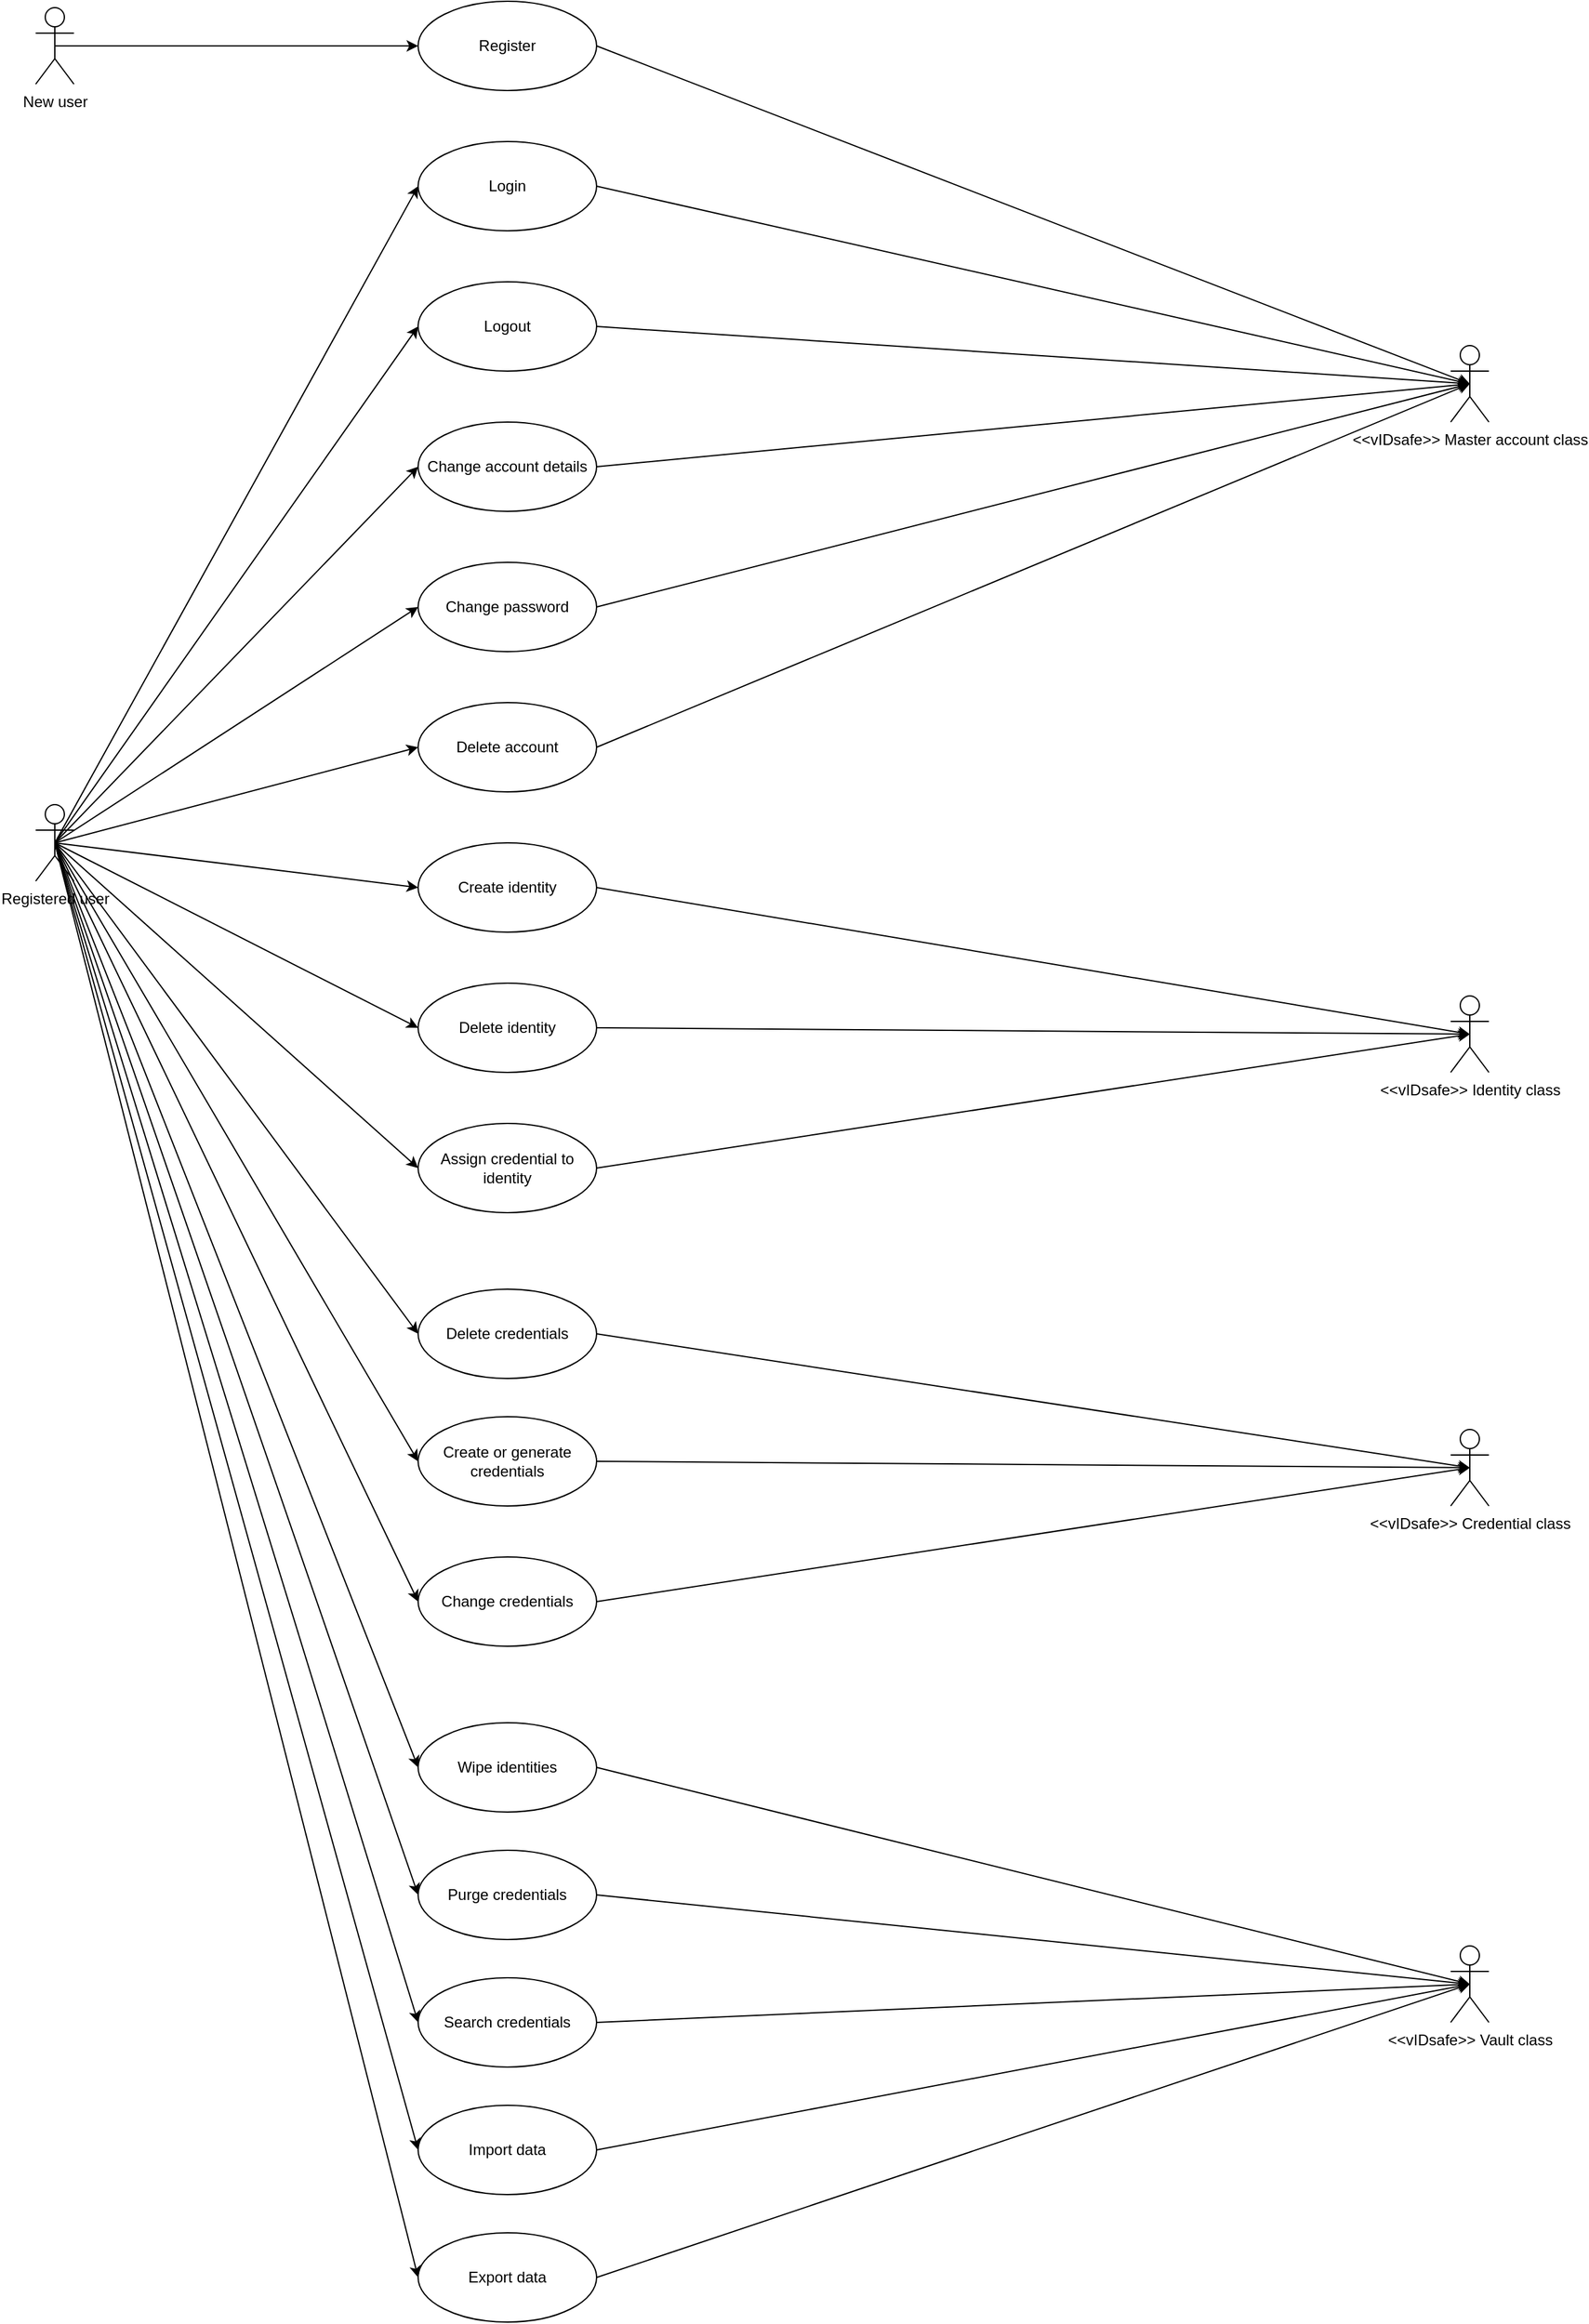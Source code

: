 <mxfile version="13.9.9" type="device"><diagram id="bZ1235PGt7rHyHxF2aZU" name="Page-1"><mxGraphModel dx="2249" dy="822" grid="1" gridSize="10" guides="1" tooltips="1" connect="1" arrows="1" fold="1" page="1" pageScale="1" pageWidth="827" pageHeight="1169" math="0" shadow="0"><root><mxCell id="0"/><mxCell id="1" parent="0"/><mxCell id="vycIFqF1gWktLzDl-RqT-1" value="New user" style="shape=umlActor;verticalLabelPosition=bottom;verticalAlign=top;html=1;" parent="1" vertex="1"><mxGeometry x="-10" y="195" width="30" height="60" as="geometry"/></mxCell><mxCell id="vycIFqF1gWktLzDl-RqT-2" value="Register" style="ellipse;whiteSpace=wrap;html=1;" parent="1" vertex="1"><mxGeometry x="290" y="190" width="140" height="70" as="geometry"/></mxCell><mxCell id="vycIFqF1gWktLzDl-RqT-3" value="Login" style="ellipse;whiteSpace=wrap;html=1;" parent="1" vertex="1"><mxGeometry x="290" y="300" width="140" height="70" as="geometry"/></mxCell><mxCell id="vycIFqF1gWktLzDl-RqT-4" value="Logout" style="ellipse;whiteSpace=wrap;html=1;" parent="1" vertex="1"><mxGeometry x="290" y="410" width="140" height="70" as="geometry"/></mxCell><mxCell id="vycIFqF1gWktLzDl-RqT-5" value="Change account details" style="ellipse;whiteSpace=wrap;html=1;" parent="1" vertex="1"><mxGeometry x="290" y="520" width="140" height="70" as="geometry"/></mxCell><mxCell id="vycIFqF1gWktLzDl-RqT-7" value="&amp;lt;&amp;lt;vIDsafe&amp;gt;&amp;gt; Master account class" style="shape=umlActor;verticalLabelPosition=bottom;verticalAlign=top;html=1;" parent="1" vertex="1"><mxGeometry x="1100" y="460" width="30" height="60" as="geometry"/></mxCell><mxCell id="vycIFqF1gWktLzDl-RqT-10" value="Registered user" style="shape=umlActor;verticalLabelPosition=bottom;verticalAlign=top;html=1;" parent="1" vertex="1"><mxGeometry x="-10" y="820" width="30" height="60" as="geometry"/></mxCell><mxCell id="vycIFqF1gWktLzDl-RqT-15" value="" style="endArrow=classic;html=1;exitX=0.5;exitY=0.5;exitDx=0;exitDy=0;exitPerimeter=0;entryX=0;entryY=0.5;entryDx=0;entryDy=0;" parent="1" source="vycIFqF1gWktLzDl-RqT-1" target="vycIFqF1gWktLzDl-RqT-2" edge="1"><mxGeometry width="50" height="50" relative="1" as="geometry"><mxPoint x="120" y="450" as="sourcePoint"/><mxPoint x="170" y="400" as="targetPoint"/></mxGeometry></mxCell><mxCell id="vycIFqF1gWktLzDl-RqT-16" value="" style="endArrow=classic;html=1;exitX=0.5;exitY=0.5;exitDx=0;exitDy=0;exitPerimeter=0;entryX=0;entryY=0.5;entryDx=0;entryDy=0;" parent="1" source="vycIFqF1gWktLzDl-RqT-10" target="vycIFqF1gWktLzDl-RqT-3" edge="1"><mxGeometry width="50" height="50" relative="1" as="geometry"><mxPoint x="200" y="335" as="sourcePoint"/><mxPoint x="300" y="345" as="targetPoint"/></mxGeometry></mxCell><mxCell id="vycIFqF1gWktLzDl-RqT-19" value="" style="endArrow=classic;html=1;exitX=0.5;exitY=0.5;exitDx=0;exitDy=0;exitPerimeter=0;entryX=0;entryY=0.5;entryDx=0;entryDy=0;" parent="1" source="vycIFqF1gWktLzDl-RqT-10" target="vycIFqF1gWktLzDl-RqT-4" edge="1"><mxGeometry width="50" height="50" relative="1" as="geometry"><mxPoint x="185" y="350" as="sourcePoint"/><mxPoint x="300" y="345" as="targetPoint"/></mxGeometry></mxCell><mxCell id="vycIFqF1gWktLzDl-RqT-21" value="" style="endArrow=classic;html=1;entryX=0;entryY=0.5;entryDx=0;entryDy=0;exitX=0.5;exitY=0.5;exitDx=0;exitDy=0;exitPerimeter=0;" parent="1" source="vycIFqF1gWktLzDl-RqT-10" target="vycIFqF1gWktLzDl-RqT-5" edge="1"><mxGeometry width="50" height="50" relative="1" as="geometry"><mxPoint x="180" y="440" as="sourcePoint"/><mxPoint x="300" y="455" as="targetPoint"/></mxGeometry></mxCell><mxCell id="vycIFqF1gWktLzDl-RqT-24" value="&amp;lt;&amp;lt;vIDsafe&amp;gt;&amp;gt; Vault class" style="shape=umlActor;verticalLabelPosition=bottom;verticalAlign=top;html=1;" parent="1" vertex="1"><mxGeometry x="1100" y="1715" width="30" height="60" as="geometry"/></mxCell><mxCell id="vycIFqF1gWktLzDl-RqT-27" value="" style="endArrow=classic;html=1;exitX=1;exitY=0.5;exitDx=0;exitDy=0;entryX=0.5;entryY=0.5;entryDx=0;entryDy=0;entryPerimeter=0;" parent="1" source="vycIFqF1gWktLzDl-RqT-2" target="vycIFqF1gWktLzDl-RqT-7" edge="1"><mxGeometry width="50" height="50" relative="1" as="geometry"><mxPoint x="185" y="235" as="sourcePoint"/><mxPoint x="300" y="235" as="targetPoint"/></mxGeometry></mxCell><mxCell id="vycIFqF1gWktLzDl-RqT-28" value="" style="endArrow=classic;html=1;exitX=1;exitY=0.5;exitDx=0;exitDy=0;entryX=0.5;entryY=0.5;entryDx=0;entryDy=0;entryPerimeter=0;" parent="1" source="vycIFqF1gWktLzDl-RqT-3" target="vycIFqF1gWktLzDl-RqT-7" edge="1"><mxGeometry width="50" height="50" relative="1" as="geometry"><mxPoint x="440" y="235" as="sourcePoint"/><mxPoint x="575" y="260" as="targetPoint"/></mxGeometry></mxCell><mxCell id="vycIFqF1gWktLzDl-RqT-29" value="" style="endArrow=classic;html=1;exitX=1;exitY=0.5;exitDx=0;exitDy=0;entryX=0.5;entryY=0.5;entryDx=0;entryDy=0;entryPerimeter=0;" parent="1" source="vycIFqF1gWktLzDl-RqT-4" target="vycIFqF1gWktLzDl-RqT-7" edge="1"><mxGeometry width="50" height="50" relative="1" as="geometry"><mxPoint x="440" y="345" as="sourcePoint"/><mxPoint x="635" y="270" as="targetPoint"/></mxGeometry></mxCell><mxCell id="vycIFqF1gWktLzDl-RqT-31" value="Change password" style="ellipse;whiteSpace=wrap;html=1;" parent="1" vertex="1"><mxGeometry x="290" y="630" width="140" height="70" as="geometry"/></mxCell><mxCell id="vycIFqF1gWktLzDl-RqT-32" value="Delete account" style="ellipse;whiteSpace=wrap;html=1;" parent="1" vertex="1"><mxGeometry x="290" y="740" width="140" height="70" as="geometry"/></mxCell><mxCell id="vycIFqF1gWktLzDl-RqT-33" value="Wipe identities" style="ellipse;whiteSpace=wrap;html=1;" parent="1" vertex="1"><mxGeometry x="290" y="1540" width="140" height="70" as="geometry"/></mxCell><mxCell id="vycIFqF1gWktLzDl-RqT-34" value="Purge credentials" style="ellipse;whiteSpace=wrap;html=1;" parent="1" vertex="1"><mxGeometry x="290" y="1640" width="140" height="70" as="geometry"/></mxCell><mxCell id="vycIFqF1gWktLzDl-RqT-35" value="Create identity" style="ellipse;whiteSpace=wrap;html=1;" parent="1" vertex="1"><mxGeometry x="290" y="850" width="140" height="70" as="geometry"/></mxCell><mxCell id="vycIFqF1gWktLzDl-RqT-36" value="Delete identity" style="ellipse;whiteSpace=wrap;html=1;" parent="1" vertex="1"><mxGeometry x="290" y="960" width="140" height="70" as="geometry"/></mxCell><mxCell id="vycIFqF1gWktLzDl-RqT-38" value="Delete credentials" style="ellipse;whiteSpace=wrap;html=1;" parent="1" vertex="1"><mxGeometry x="290" y="1200" width="140" height="70" as="geometry"/></mxCell><mxCell id="vycIFqF1gWktLzDl-RqT-39" value="Create or generate credentials" style="ellipse;whiteSpace=wrap;html=1;" parent="1" vertex="1"><mxGeometry x="290" y="1300" width="140" height="70" as="geometry"/></mxCell><mxCell id="vycIFqF1gWktLzDl-RqT-42" value="" style="endArrow=classic;html=1;exitX=1;exitY=0.5;exitDx=0;exitDy=0;entryX=0.5;entryY=0.5;entryDx=0;entryDy=0;entryPerimeter=0;" parent="1" source="vycIFqF1gWktLzDl-RqT-35" target="vycIFqF1gWktLzDl-RqT-91" edge="1"><mxGeometry width="50" height="50" relative="1" as="geometry"><mxPoint x="490" y="880" as="sourcePoint"/><mxPoint x="645" y="995" as="targetPoint"/></mxGeometry></mxCell><mxCell id="vycIFqF1gWktLzDl-RqT-43" value="" style="endArrow=classic;html=1;exitX=1;exitY=0.5;exitDx=0;exitDy=0;entryX=0.5;entryY=0.5;entryDx=0;entryDy=0;entryPerimeter=0;" parent="1" source="vycIFqF1gWktLzDl-RqT-36" target="vycIFqF1gWktLzDl-RqT-91" edge="1"><mxGeometry width="50" height="50" relative="1" as="geometry"><mxPoint x="440" y="1035" as="sourcePoint"/><mxPoint x="596.852" y="1102.222" as="targetPoint"/></mxGeometry></mxCell><mxCell id="vycIFqF1gWktLzDl-RqT-45" value="" style="endArrow=classic;html=1;exitX=1;exitY=0.5;exitDx=0;exitDy=0;entryX=0.5;entryY=0.5;entryDx=0;entryDy=0;entryPerimeter=0;" parent="1" source="vycIFqF1gWktLzDl-RqT-38" target="vycIFqF1gWktLzDl-RqT-92" edge="1"><mxGeometry width="50" height="50" relative="1" as="geometry"><mxPoint x="440" y="1195" as="sourcePoint"/><mxPoint x="600.503" y="1119.749" as="targetPoint"/></mxGeometry></mxCell><mxCell id="vycIFqF1gWktLzDl-RqT-46" value="" style="endArrow=classic;html=1;exitX=1;exitY=0.5;exitDx=0;exitDy=0;entryX=0.5;entryY=0.5;entryDx=0;entryDy=0;entryPerimeter=0;" parent="1" source="vycIFqF1gWktLzDl-RqT-39" target="vycIFqF1gWktLzDl-RqT-92" edge="1"><mxGeometry width="50" height="50" relative="1" as="geometry"><mxPoint x="440" y="1295" as="sourcePoint"/><mxPoint x="650" y="1130" as="targetPoint"/></mxGeometry></mxCell><mxCell id="vycIFqF1gWktLzDl-RqT-49" value="" style="endArrow=classic;html=1;entryX=0;entryY=0.5;entryDx=0;entryDy=0;exitX=0.5;exitY=0.5;exitDx=0;exitDy=0;exitPerimeter=0;" parent="1" source="vycIFqF1gWktLzDl-RqT-10" target="vycIFqF1gWktLzDl-RqT-31" edge="1"><mxGeometry width="50" height="50" relative="1" as="geometry"><mxPoint x="145" y="450" as="sourcePoint"/><mxPoint x="300" y="565" as="targetPoint"/></mxGeometry></mxCell><mxCell id="vycIFqF1gWktLzDl-RqT-50" value="Search credentials" style="ellipse;whiteSpace=wrap;html=1;" parent="1" vertex="1"><mxGeometry x="290" y="1740" width="140" height="70" as="geometry"/></mxCell><mxCell id="vycIFqF1gWktLzDl-RqT-54" value="" style="endArrow=classic;html=1;exitX=1;exitY=0.5;exitDx=0;exitDy=0;entryX=0.5;entryY=0.5;entryDx=0;entryDy=0;entryPerimeter=0;" parent="1" source="vycIFqF1gWktLzDl-RqT-5" target="vycIFqF1gWktLzDl-RqT-7" edge="1"><mxGeometry width="50" height="50" relative="1" as="geometry"><mxPoint x="440" y="455" as="sourcePoint"/><mxPoint x="675" y="330" as="targetPoint"/></mxGeometry></mxCell><mxCell id="vycIFqF1gWktLzDl-RqT-56" value="" style="endArrow=classic;html=1;exitX=1;exitY=0.5;exitDx=0;exitDy=0;entryX=0.5;entryY=0.5;entryDx=0;entryDy=0;entryPerimeter=0;" parent="1" source="vycIFqF1gWktLzDl-RqT-31" target="vycIFqF1gWktLzDl-RqT-7" edge="1"><mxGeometry width="50" height="50" relative="1" as="geometry"><mxPoint x="440" y="565" as="sourcePoint"/><mxPoint x="825" y="440" as="targetPoint"/></mxGeometry></mxCell><mxCell id="vycIFqF1gWktLzDl-RqT-58" value="" style="endArrow=classic;html=1;exitX=1;exitY=0.5;exitDx=0;exitDy=0;entryX=0.5;entryY=0.5;entryDx=0;entryDy=0;entryPerimeter=0;" parent="1" source="vycIFqF1gWktLzDl-RqT-50" target="vycIFqF1gWktLzDl-RqT-24" edge="1"><mxGeometry width="50" height="50" relative="1" as="geometry"><mxPoint x="440" y="1484" as="sourcePoint"/><mxPoint x="870" y="1745" as="targetPoint"/></mxGeometry></mxCell><mxCell id="vycIFqF1gWktLzDl-RqT-59" value="" style="endArrow=classic;html=1;exitX=1;exitY=0.5;exitDx=0;exitDy=0;entryX=0.5;entryY=0.5;entryDx=0;entryDy=0;entryPerimeter=0;" parent="1" source="vycIFqF1gWktLzDl-RqT-32" target="vycIFqF1gWktLzDl-RqT-7" edge="1"><mxGeometry width="50" height="50" relative="1" as="geometry"><mxPoint x="440" y="675" as="sourcePoint"/><mxPoint x="845" y="470" as="targetPoint"/></mxGeometry></mxCell><mxCell id="vycIFqF1gWktLzDl-RqT-60" value="" style="endArrow=classic;html=1;exitX=1;exitY=0.5;exitDx=0;exitDy=0;entryX=0.5;entryY=0.5;entryDx=0;entryDy=0;entryPerimeter=0;" parent="1" source="vycIFqF1gWktLzDl-RqT-33" target="vycIFqF1gWktLzDl-RqT-24" edge="1"><mxGeometry width="50" height="50" relative="1" as="geometry"><mxPoint x="440" y="605" as="sourcePoint"/><mxPoint x="870" y="1745" as="targetPoint"/></mxGeometry></mxCell><mxCell id="vycIFqF1gWktLzDl-RqT-61" value="" style="endArrow=classic;html=1;exitX=1;exitY=0.5;exitDx=0;exitDy=0;entryX=0.5;entryY=0.5;entryDx=0;entryDy=0;entryPerimeter=0;" parent="1" source="vycIFqF1gWktLzDl-RqT-34" target="vycIFqF1gWktLzDl-RqT-24" edge="1"><mxGeometry width="50" height="50" relative="1" as="geometry"><mxPoint x="440" y="755" as="sourcePoint"/><mxPoint x="870" y="1745" as="targetPoint"/></mxGeometry></mxCell><mxCell id="vycIFqF1gWktLzDl-RqT-62" value="" style="endArrow=classic;html=1;entryX=0;entryY=0.5;entryDx=0;entryDy=0;exitX=0.5;exitY=0.5;exitDx=0;exitDy=0;exitPerimeter=0;" parent="1" source="vycIFqF1gWktLzDl-RqT-10" target="vycIFqF1gWktLzDl-RqT-32" edge="1"><mxGeometry width="50" height="50" relative="1" as="geometry"><mxPoint x="160" y="1005" as="sourcePoint"/><mxPoint x="445.0" y="820" as="targetPoint"/></mxGeometry></mxCell><mxCell id="vycIFqF1gWktLzDl-RqT-63" value="" style="endArrow=classic;html=1;entryX=0;entryY=0.5;entryDx=0;entryDy=0;exitX=0.5;exitY=0.5;exitDx=0;exitDy=0;exitPerimeter=0;" parent="1" source="vycIFqF1gWktLzDl-RqT-10" target="vycIFqF1gWktLzDl-RqT-33" edge="1"><mxGeometry width="50" height="50" relative="1" as="geometry"><mxPoint x="15" y="860" as="sourcePoint"/><mxPoint x="300.0" y="825" as="targetPoint"/></mxGeometry></mxCell><mxCell id="vycIFqF1gWktLzDl-RqT-64" value="" style="endArrow=classic;html=1;entryX=0;entryY=0.5;entryDx=0;entryDy=0;exitX=0.5;exitY=0.5;exitDx=0;exitDy=0;exitPerimeter=0;" parent="1" source="vycIFqF1gWktLzDl-RqT-10" target="vycIFqF1gWktLzDl-RqT-34" edge="1"><mxGeometry width="50" height="50" relative="1" as="geometry"><mxPoint x="15" y="860" as="sourcePoint"/><mxPoint x="300.0" y="915" as="targetPoint"/></mxGeometry></mxCell><mxCell id="vycIFqF1gWktLzDl-RqT-65" value="" style="endArrow=classic;html=1;entryX=0;entryY=0.5;entryDx=0;entryDy=0;exitX=0.5;exitY=0.5;exitDx=0;exitDy=0;exitPerimeter=0;" parent="1" source="vycIFqF1gWktLzDl-RqT-10" target="vycIFqF1gWktLzDl-RqT-35" edge="1"><mxGeometry width="50" height="50" relative="1" as="geometry"><mxPoint x="15" y="860" as="sourcePoint"/><mxPoint x="300.0" y="1015" as="targetPoint"/></mxGeometry></mxCell><mxCell id="vycIFqF1gWktLzDl-RqT-66" value="" style="endArrow=classic;html=1;entryX=0;entryY=0.5;entryDx=0;entryDy=0;exitX=0.5;exitY=0.5;exitDx=0;exitDy=0;exitPerimeter=0;" parent="1" source="vycIFqF1gWktLzDl-RqT-10" target="vycIFqF1gWktLzDl-RqT-36" edge="1"><mxGeometry width="50" height="50" relative="1" as="geometry"><mxPoint x="15" y="860" as="sourcePoint"/><mxPoint x="300.0" y="1145" as="targetPoint"/></mxGeometry></mxCell><mxCell id="vycIFqF1gWktLzDl-RqT-67" value="" style="endArrow=classic;html=1;entryX=0;entryY=0.5;entryDx=0;entryDy=0;exitX=0.5;exitY=0.5;exitDx=0;exitDy=0;exitPerimeter=0;" parent="1" source="vycIFqF1gWktLzDl-RqT-10" target="vycIFqF1gWktLzDl-RqT-88" edge="1"><mxGeometry width="50" height="50" relative="1" as="geometry"><mxPoint x="15" y="860" as="sourcePoint"/><mxPoint x="290" y="1215" as="targetPoint"/></mxGeometry></mxCell><mxCell id="vycIFqF1gWktLzDl-RqT-68" value="" style="endArrow=classic;html=1;entryX=0;entryY=0.5;entryDx=0;entryDy=0;exitX=0.5;exitY=0.5;exitDx=0;exitDy=0;exitPerimeter=0;" parent="1" source="vycIFqF1gWktLzDl-RqT-10" target="vycIFqF1gWktLzDl-RqT-38" edge="1"><mxGeometry width="50" height="50" relative="1" as="geometry"><mxPoint x="15" y="860" as="sourcePoint"/><mxPoint x="300" y="1335" as="targetPoint"/></mxGeometry></mxCell><mxCell id="vycIFqF1gWktLzDl-RqT-70" value="" style="endArrow=classic;html=1;entryX=0;entryY=0.5;entryDx=0;entryDy=0;exitX=0.5;exitY=0.5;exitDx=0;exitDy=0;exitPerimeter=0;" parent="1" source="vycIFqF1gWktLzDl-RqT-10" target="vycIFqF1gWktLzDl-RqT-39" edge="1"><mxGeometry width="50" height="50" relative="1" as="geometry"><mxPoint x="25" y="870" as="sourcePoint"/><mxPoint x="310" y="1445" as="targetPoint"/></mxGeometry></mxCell><mxCell id="vycIFqF1gWktLzDl-RqT-71" value="" style="endArrow=classic;html=1;entryX=0;entryY=0.5;entryDx=0;entryDy=0;exitX=0.5;exitY=0.5;exitDx=0;exitDy=0;exitPerimeter=0;" parent="1" source="vycIFqF1gWktLzDl-RqT-10" target="vycIFqF1gWktLzDl-RqT-50" edge="1"><mxGeometry width="50" height="50" relative="1" as="geometry"><mxPoint x="15" y="860" as="sourcePoint"/><mxPoint x="300" y="1544" as="targetPoint"/></mxGeometry></mxCell><mxCell id="vycIFqF1gWktLzDl-RqT-79" value="Import data" style="ellipse;whiteSpace=wrap;html=1;" parent="1" vertex="1"><mxGeometry x="290" y="1840" width="140" height="70" as="geometry"/></mxCell><mxCell id="vycIFqF1gWktLzDl-RqT-80" value="Export data" style="ellipse;whiteSpace=wrap;html=1;" parent="1" vertex="1"><mxGeometry x="290" y="1940" width="140" height="70" as="geometry"/></mxCell><mxCell id="vycIFqF1gWktLzDl-RqT-81" value="" style="endArrow=classic;html=1;entryX=0;entryY=0.5;entryDx=0;entryDy=0;exitX=0.5;exitY=0.5;exitDx=0;exitDy=0;exitPerimeter=0;" parent="1" source="vycIFqF1gWktLzDl-RqT-10" target="vycIFqF1gWktLzDl-RqT-79" edge="1"><mxGeometry width="50" height="50" relative="1" as="geometry"><mxPoint x="15" y="860" as="sourcePoint"/><mxPoint x="310" y="1315" as="targetPoint"/></mxGeometry></mxCell><mxCell id="vycIFqF1gWktLzDl-RqT-82" value="" style="endArrow=classic;html=1;entryX=0;entryY=0.5;entryDx=0;entryDy=0;exitX=0.5;exitY=0.5;exitDx=0;exitDy=0;exitPerimeter=0;" parent="1" source="vycIFqF1gWktLzDl-RqT-10" target="vycIFqF1gWktLzDl-RqT-80" edge="1"><mxGeometry width="50" height="50" relative="1" as="geometry"><mxPoint x="15" y="860" as="sourcePoint"/><mxPoint x="300" y="1105" as="targetPoint"/></mxGeometry></mxCell><mxCell id="vycIFqF1gWktLzDl-RqT-83" value="" style="endArrow=classic;html=1;exitX=1;exitY=0.5;exitDx=0;exitDy=0;entryX=0.5;entryY=0.5;entryDx=0;entryDy=0;entryPerimeter=0;" parent="1" source="vycIFqF1gWktLzDl-RqT-79" target="vycIFqF1gWktLzDl-RqT-24" edge="1"><mxGeometry width="50" height="50" relative="1" as="geometry"><mxPoint x="440" y="935" as="sourcePoint"/><mxPoint x="870" y="1745" as="targetPoint"/></mxGeometry></mxCell><mxCell id="vycIFqF1gWktLzDl-RqT-88" value="Assign credential to identity" style="ellipse;whiteSpace=wrap;html=1;" parent="1" vertex="1"><mxGeometry x="290" y="1070" width="140" height="70" as="geometry"/></mxCell><mxCell id="vycIFqF1gWktLzDl-RqT-90" value="" style="endArrow=classic;html=1;exitX=1;exitY=0.5;exitDx=0;exitDy=0;entryX=0.5;entryY=0.5;entryDx=0;entryDy=0;entryPerimeter=0;" parent="1" source="vycIFqF1gWktLzDl-RqT-88" target="vycIFqF1gWktLzDl-RqT-91" edge="1"><mxGeometry width="50" height="50" relative="1" as="geometry"><mxPoint x="440" y="1425" as="sourcePoint"/><mxPoint x="800" y="995" as="targetPoint"/></mxGeometry></mxCell><mxCell id="vycIFqF1gWktLzDl-RqT-91" value="&amp;lt;&amp;lt;vIDsafe&amp;gt;&amp;gt; Identity class" style="shape=umlActor;verticalLabelPosition=bottom;verticalAlign=top;html=1;" parent="1" vertex="1"><mxGeometry x="1100" y="970" width="30" height="60" as="geometry"/></mxCell><mxCell id="vycIFqF1gWktLzDl-RqT-92" value="&amp;lt;&amp;lt;vIDsafe&amp;gt;&amp;gt; Credential class" style="shape=umlActor;verticalLabelPosition=bottom;verticalAlign=top;html=1;" parent="1" vertex="1"><mxGeometry x="1100" y="1310" width="30" height="60" as="geometry"/></mxCell><mxCell id="vycIFqF1gWktLzDl-RqT-95" value="" style="endArrow=classic;html=1;exitX=1;exitY=0.5;exitDx=0;exitDy=0;entryX=0.5;entryY=0.5;entryDx=0;entryDy=0;entryPerimeter=0;" parent="1" source="vycIFqF1gWktLzDl-RqT-80" target="vycIFqF1gWktLzDl-RqT-24" edge="1"><mxGeometry width="50" height="50" relative="1" as="geometry"><mxPoint x="440" y="1755" as="sourcePoint"/><mxPoint x="870" y="1745" as="targetPoint"/></mxGeometry></mxCell><mxCell id="vycIFqF1gWktLzDl-RqT-101" value="Change credentials" style="ellipse;whiteSpace=wrap;html=1;" parent="1" vertex="1"><mxGeometry x="290" y="1410" width="140" height="70" as="geometry"/></mxCell><mxCell id="vycIFqF1gWktLzDl-RqT-102" value="" style="endArrow=classic;html=1;exitX=1;exitY=0.5;exitDx=0;exitDy=0;entryX=0.5;entryY=0.5;entryDx=0;entryDy=0;entryPerimeter=0;" parent="1" source="vycIFqF1gWktLzDl-RqT-101" target="vycIFqF1gWktLzDl-RqT-92" edge="1"><mxGeometry width="50" height="50" relative="1" as="geometry"><mxPoint x="440" y="1345" as="sourcePoint"/><mxPoint x="1125" y="1360" as="targetPoint"/></mxGeometry></mxCell><mxCell id="vycIFqF1gWktLzDl-RqT-103" value="" style="endArrow=classic;html=1;entryX=0;entryY=0.5;entryDx=0;entryDy=0;exitX=0.5;exitY=0.5;exitDx=0;exitDy=0;exitPerimeter=0;" parent="1" source="vycIFqF1gWktLzDl-RqT-10" target="vycIFqF1gWktLzDl-RqT-101" edge="1"><mxGeometry width="50" height="50" relative="1" as="geometry"><mxPoint x="15" y="860" as="sourcePoint"/><mxPoint x="300" y="1435" as="targetPoint"/></mxGeometry></mxCell></root></mxGraphModel></diagram></mxfile>